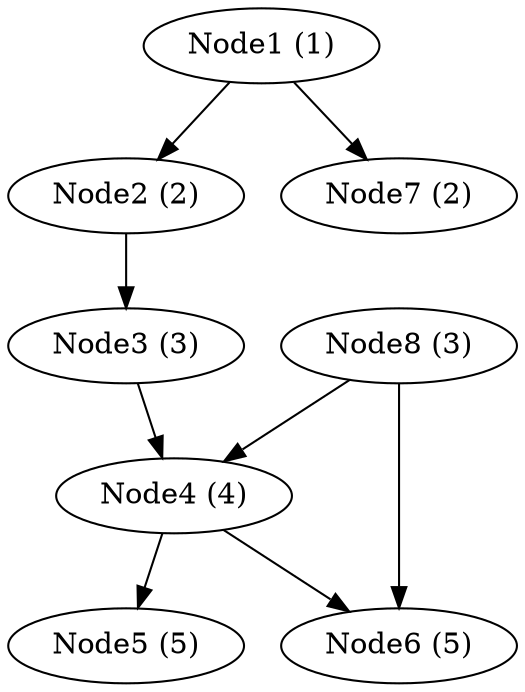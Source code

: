 strict digraph "" {
	node [label="\N"];
	Node1	[
		label="Node1 (1)",
		type="AWS::Node",
		];
	Node2	[
		label="Node2 (2)",
		type="AWS::Node",
		];
	Node3	[
		label="Node3 (3)",
		type="AWS::Node",
		];
	Node4	[
		label="Node4 (4)",
		type="AWS::Node",
		];
	Node5	[
		label="Node5 (5)",
		type="AWS::Node",
		];
	Node6	[
		label="Node6 (5)",
		type="AWS::Node"
		];
	Node7	[
		label="Node7 (2)",
		type="AWS::Node",
		];
	Node8	[
		label="Node8 (3)",
		type="AWS::Node",
		];
	Node1 -> Node2;
	Node1 -> Node7;
	Node2 -> Node3;
	Node3 -> Node4;
	Node4 -> Node5;
	Node4 -> Node6;
	Node8 -> Node4;
	Node8 -> Node6;
}

